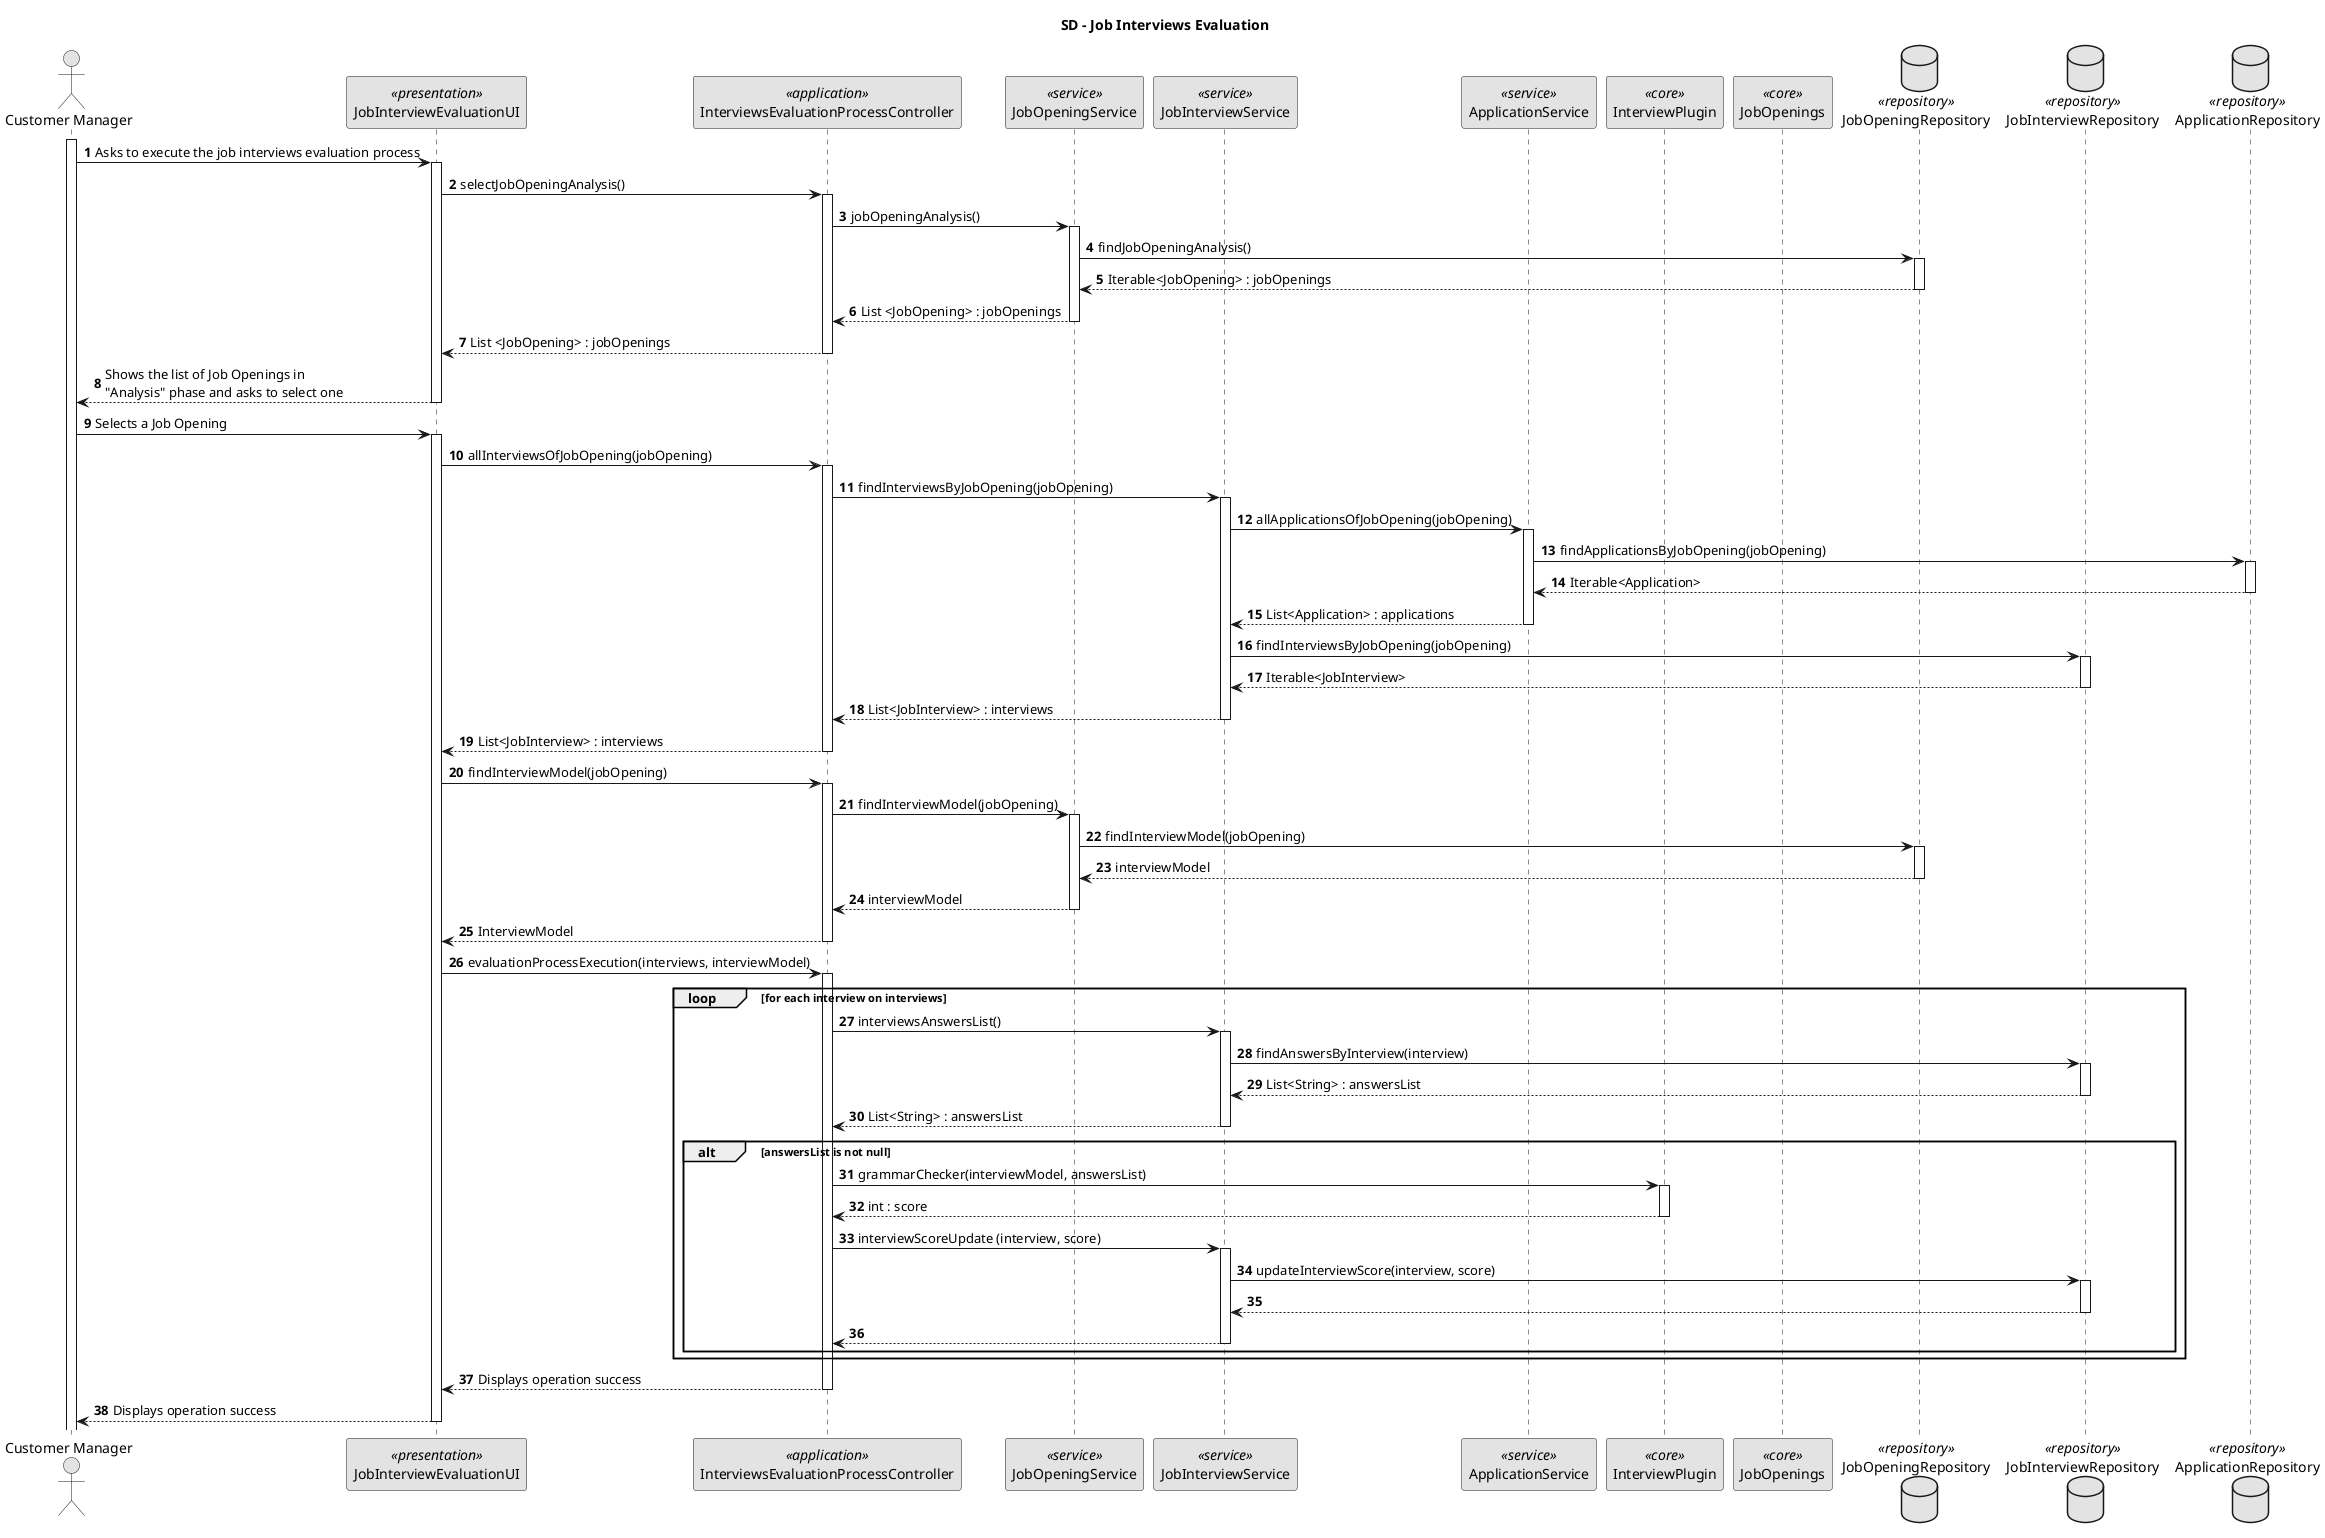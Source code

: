 @startuml
skinparam monochrome true
skinparam packageStyle rectangle
skinparam shadowing false

autonumber

title SD - Job Interviews Evaluation

'hide footbox

actor "Customer Manager" as CM

participant JobInterviewEvaluationUI <<presentation>>

participant InterviewsEvaluationProcessController <<application>>

participant JobOpeningService <<service>>
participant JobInterviewService <<service>>
participant ApplicationService <<service>>

participant InterviewPlugin <<core>>
participant JobOpenings <<core>>

database JobOpeningRepository <<repository>>
database JobInterviewRepository <<repository>>
database ApplicationRepository <<repository>>

activate CM

CM -> JobInterviewEvaluationUI : Asks to execute the job interviews evaluation process

activate JobInterviewEvaluationUI

JobInterviewEvaluationUI -> InterviewsEvaluationProcessController : selectJobOpeningAnalysis()

activate InterviewsEvaluationProcessController

InterviewsEvaluationProcessController -> JobOpeningService : jobOpeningAnalysis()

activate JobOpeningService

JobOpeningService -> JobOpeningRepository : findJobOpeningAnalysis()

activate JobOpeningRepository

JobOpeningRepository --> JobOpeningService : Iterable<JobOpening> : jobOpenings

deactivate JobOpeningRepository

JobOpeningService --> InterviewsEvaluationProcessController : List <JobOpening> : jobOpenings

deactivate JobOpeningService

InterviewsEvaluationProcessController --> JobInterviewEvaluationUI : List <JobOpening> : jobOpenings

deactivate InterviewsEvaluationProcessController

JobInterviewEvaluationUI --> CM : Shows the list of Job Openings in \n"Analysis" phase and asks to select one

deactivate JobInterviewEvaluationUI

CM -> JobInterviewEvaluationUI : Selects a Job Opening

activate JobInterviewEvaluationUI

JobInterviewEvaluationUI -> InterviewsEvaluationProcessController : allInterviewsOfJobOpening(jobOpening)

activate InterviewsEvaluationProcessController

InterviewsEvaluationProcessController -> JobInterviewService : findInterviewsByJobOpening(jobOpening)

activate JobInterviewService

JobInterviewService -> ApplicationService : allApplicationsOfJobOpening(jobOpening)

activate ApplicationService

ApplicationService -> ApplicationRepository : findApplicationsByJobOpening(jobOpening)

activate ApplicationRepository

ApplicationRepository --> ApplicationService : Iterable<Application>

deactivate ApplicationRepository

ApplicationService --> JobInterviewService : List<Application> : applications

deactivate ApplicationService

JobInterviewService -> JobInterviewRepository : findInterviewsByJobOpening(jobOpening)

activate JobInterviewRepository

JobInterviewRepository --> JobInterviewService : Iterable<JobInterview>

deactivate JobInterviewRepository

JobInterviewService --> InterviewsEvaluationProcessController : List<JobInterview> : interviews

deactivate JobInterviewService

InterviewsEvaluationProcessController --> JobInterviewEvaluationUI : List<JobInterview> : interviews

deactivate InterviewsEvaluationProcessController

JobInterviewEvaluationUI -> InterviewsEvaluationProcessController : findInterviewModel(jobOpening)

activate InterviewsEvaluationProcessController

InterviewsEvaluationProcessController -> JobOpeningService : findInterviewModel(jobOpening)

activate JobOpeningService

JobOpeningService -> JobOpeningRepository : findInterviewModel(jobOpening)

activate JobOpeningRepository

JobOpeningRepository --> JobOpeningService : interviewModel

deactivate JobOpeningRepository

JobOpeningService --> InterviewsEvaluationProcessController : interviewModel

deactivate JobOpeningService

InterviewsEvaluationProcessController --> JobInterviewEvaluationUI : InterviewModel

deactivate InterviewsEvaluationProcessController

JobInterviewEvaluationUI -> InterviewsEvaluationProcessController : evaluationProcessExecution(interviews, interviewModel)

activate InterviewsEvaluationProcessController

loop for each interview on interviews

    InterviewsEvaluationProcessController -> JobInterviewService : interviewsAnswersList()

    activate JobInterviewService

    JobInterviewService -> JobInterviewRepository : findAnswersByInterview(interview)

    activate JobInterviewRepository

    JobInterviewRepository --> JobInterviewService : List<String> : answersList

    deactivate JobInterviewRepository

    JobInterviewService --> InterviewsEvaluationProcessController : List<String> : answersList

    deactivate JobInterviewService

    alt answersList is not null

        InterviewsEvaluationProcessController -> InterviewPlugin : grammarChecker(interviewModel, answersList)

        activate InterviewPlugin

        InterviewPlugin --> InterviewsEvaluationProcessController : int : score

        deactivate InterviewPlugin

        InterviewsEvaluationProcessController -> JobInterviewService : interviewScoreUpdate (interview, score)

        activate JobInterviewService

        JobInterviewService -> JobInterviewRepository : updateInterviewScore(interview, score)

        activate JobInterviewRepository

        JobInterviewRepository --> JobInterviewService

        deactivate JobInterviewRepository

        JobInterviewService --> InterviewsEvaluationProcessController

        deactivate JobInterviewService

end

end

InterviewsEvaluationProcessController --> JobInterviewEvaluationUI : Displays operation success

deactivate InterviewsEvaluationProcessController

JobInterviewEvaluationUI --> CM : Displays operation success

deactivate JobInterviewEvaluationUI

@enduml